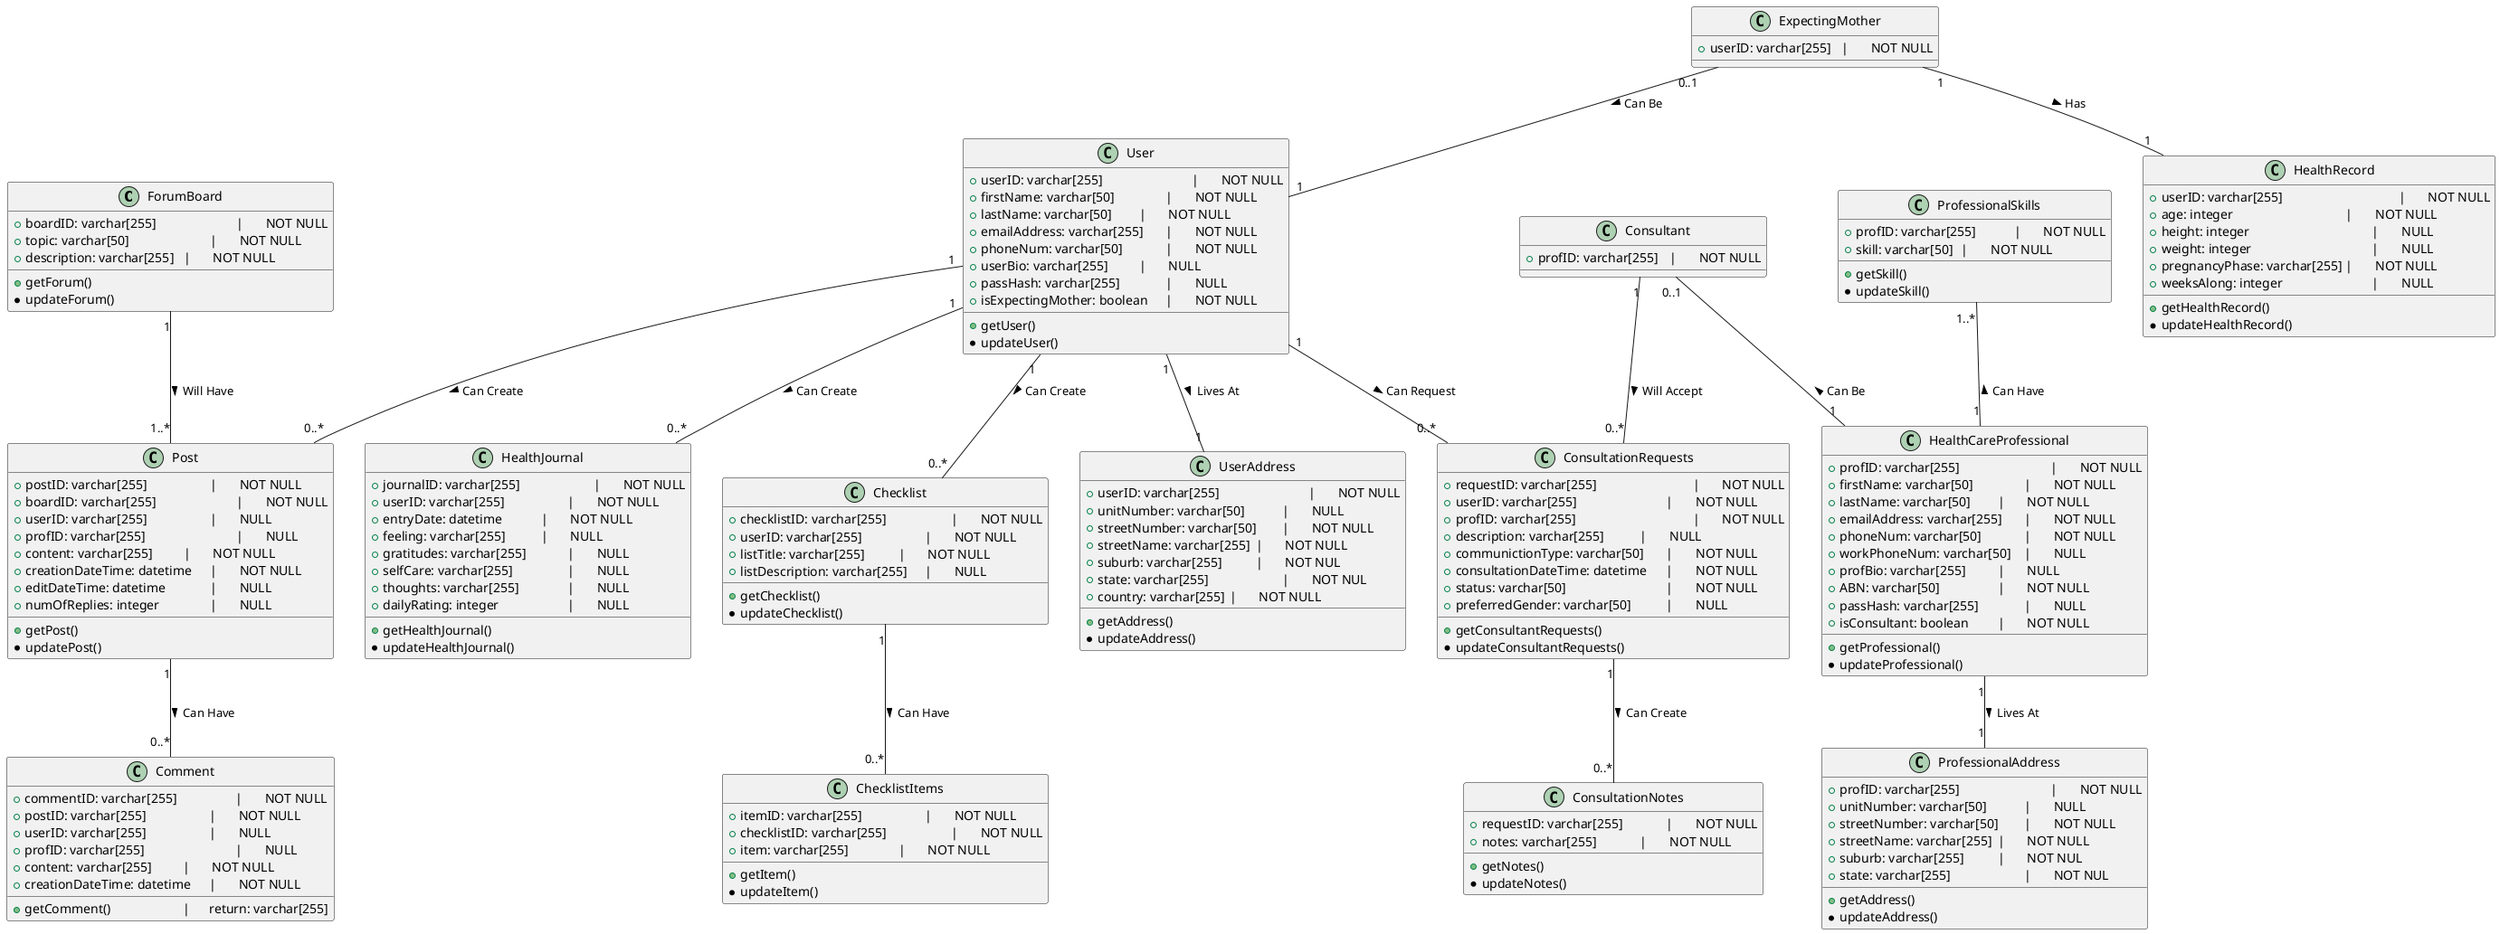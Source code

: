 @startuml CSIT321_Schema
/'Forum and Discussion Creation'/
    class ForumBoard {
        +boardID: varchar[255] \t\t\t|\t NOT NULL
        +topic: varchar[50] \t\t\t|\t NOT NULL
        +description: varchar[255] \t|\t NOT NULL

        +getForum()
        *updateForum()
    }

    ForumBoard "1" -- "1..*" Post : Will Have >
    User "1" -- "0..*" Post : Can Create >

    class Post{
        +postID: varchar[255] \t\t\t|\t NOT NULL
        +boardID: varchar[255] \t\t\t|\t NOT NULL
        +userID: varchar[255] \t\t\t|\t NULL
        +profID: varchar[255] \t\t\t\t|\t NULL
        +content: varchar[255] \t\t|\t NOT NULL
        +creationDateTime: datetime \t|\t NOT NULL
        +editDateTime: datetime \t\t|\t NULL
        +numOfReplies: integer \t\t|\t NULL

        +getPost()
        *updatePost()
    }

    Post "1" -- "0..*" Comment : Can Have >

    class Comment{
        +commentID: varchar[255] \t\t\t|\t NOT NULL
        +postID: varchar[255] \t\t\t|\t NOT NULL
        +userID: varchar[255] \t\t\t|\t NULL
        +profID: varchar[255] \t\t\t\t|\t NULL
        +content: varchar[255] \t\t|\t NOT NULL
        +creationDateTime: datetime \t|\t NOT NULL

        +getComment() \t\t\t|\treturn: varchar[255]
    }

/'journal'/

    User "1" -- "0..*" HealthJournal : Can Create >

    class HealthJournal{
        +journalID: varchar[255] \t\t\t|\t NOT NULL
        +userID: varchar[255] \t\t\t|\t NOT NULL
        +entryDate: datetime \t\t|\t NOT NULL
        +feeling: varchar[255] \t\t|\t NULL
        +gratitudes: varchar[255] \t\t|\t NULL
        +selfCare: varchar[255] \t\t|\t NULL
        +thoughts: varchar[255] \t\t|\t NULL
        +dailyRating: integer \t\t\t|\t NULL

        +getHealthJournal()
        *updateHealthJournal()
    }

    User "1" -- "0..*" Checklist : Can Create >

    class Checklist{
        +checklistID: varchar[255] \t\t\t|\t NOT NULL
        +userID: varchar[255] \t\t\t|\t NOT NULL
        +listTitle: varchar[255] \t\t|\t NOT NULL
        +listDescription: varchar[255] \t|\t NULL
        
        +getChecklist()
        *updateChecklist()
    }

    Checklist "1" -- "0..*" ChecklistItems : Can Have >

    class ChecklistItems{
        +itemID: varchar[255] \t\t\t|\t NOT NULL
        +checklistID: varchar[255] \t\t\t|\t NOT NULL
        +item: varchar[255] \t\t|\t NOT NULL
        
        +getItem()
        *updateItem()
    }

/'User Creation'/
    class User {
        +userID: varchar[255]\t\t\t\t|\t NOT NULL
        +firstName: varchar[50]\t\t|\t NOT NULL
        +lastName: varchar[50]\t\t|\t NOT NULL
        +emailAddress: varchar[255]\t|\t NOT NULL
        +phoneNum: varchar[50]\t\t|\t NOT NULL
        +userBio: varchar[255]\t\t|\t NULL
        +passHash: varchar[255]\t\t|\t NULL
        +isExpectingMother: boolean\t|\t NOT NULL

        +getUser()
        *updateUser()
    }

    User "1" -- "1" UserAddress : Lives At >

    class UserAddress{
        +userID: varchar[255]\t\t\t\t|\t NOT NULL
        +unitNumber: varchar[50]\t\t|\t NULL
        +streetNumber: varchar[50]\t|\t NOT NULL
        +streetName: varchar[255]\t|\t NOT NULL
        +suburb: varchar[255]\t\t|\t NOT NUL
        +state: varchar[255]\t\t\t|\t NOT NUL
        +country: varchar[255]\t|\t NOT NULL

        +getAddress()
        *updateAddress()
    }

    ExpectingMother "0..1" -- "1" User : Can Be >

    class ExpectingMother {
        +userID: varchar[255]\t|\t NOT NULL
    }

    ExpectingMother "1" -- "1" HealthRecord : Has >

    class HealthRecord{
        +userID: varchar[255]\t\t\t\t\t|\t NOT NULL
        +age: integer\t\t\t\t\t|\t NOT NULL
        +height: integer\t\t\t\t\t|\t NULL
        +weight: integer\t\t\t\t\t|\t NULL
        +pregnancyPhase: varchar[255]\t|\t NOT NULL
        +weeksAlong: integer\t\t\t\t|\t NULL

        +getHealthRecord()
        *updateHealthRecord()
    }

    class HealthCareProfessional {
        +profID: varchar[255]\t\t\t\t|\t NOT NULL
        +firstName: varchar[50]\t\t|\t NOT NULL
        +lastName: varchar[50]\t\t|\t NOT NULL
        +emailAddress: varchar[255]\t|\t NOT NULL
        +phoneNum: varchar[50]\t\t|\t NOT NULL
        +workPhoneNum: varchar[50]\t|\t NULL
        +profBio: varchar[255]\t\t|\t NULL
        +ABN: varchar[50]\t\t\t|\t NOT NULL
        +passHash: varchar[255]\t\t|\t NULL
        +isConsultant: boolean\t\t|\t NOT NULL

        +getProfessional()
        *updateProfessional()
    }

    HealthCareProfessional "1" -- "1" ProfessionalAddress : Lives At >

    class ProfessionalAddress{
        +profID: varchar[255]\t\t\t\t|\t NOT NULL
        +unitNumber: varchar[50]\t\t|\t NULL
        +streetNumber: varchar[50]\t|\t NOT NULL
        +streetName: varchar[255]\t|\t NOT NULL
        +suburb: varchar[255]\t\t|\t NOT NUL
        +state: varchar[255]\t\t\t|\t NOT NUL

        +getAddress()
        *updateAddress()
    }

    Consultant "0..1" -- "1" HealthCareProfessional : Can Be <

    class Consultant {
        +profID: varchar[255]\t|\t NOT NULL
    }

    ProfessionalSkills "1..*" -- "1" HealthCareProfessional : Can Have <

    class ProfessionalSkills {
        +profID: varchar[255]\t\t|\t NOT NULL
        +skill: varchar[50]\t|\t NOT NULL

        +getSkill()
        *updateSkill()
    }

    User "1" -- "0..*" ConsultationRequests : Can Request >
    Consultant "1" -- "0..*" ConsultationRequests : Will Accept >

    class ConsultationRequests{
        +requestID: varchar[255] \t\t\t\t|\t NOT NULL
        +userID: varchar[255] \t\t\t\t|\t NOT NULL
        +profID: varchar[255]\t\t\t\t\t|\t NOT NULL
        +description: varchar[255] \t\t|\t NULL
        +communictionType: varchar[50] \t|\t NOT NULL
        +consultationDateTime: datetime \t|\t NOT NULL
        +status: varchar[50] \t\t\t\t|\t NOT NULL
        +preferredGender: varchar[50] \t\t|\t NULL

        +getConsultantRequests()
        *updateConsultantRequests()
    }

    ConsultationRequests "1" -- "0..*" ConsultationNotes : Can Create >

    class ConsultationNotes{
        +requestID: varchar[255] \t\t|\t NOT NULL
        +notes: varchar[255] \t\t|\t NOT NULL

        +getNotes()
        *updateNotes()
    }
@enduml